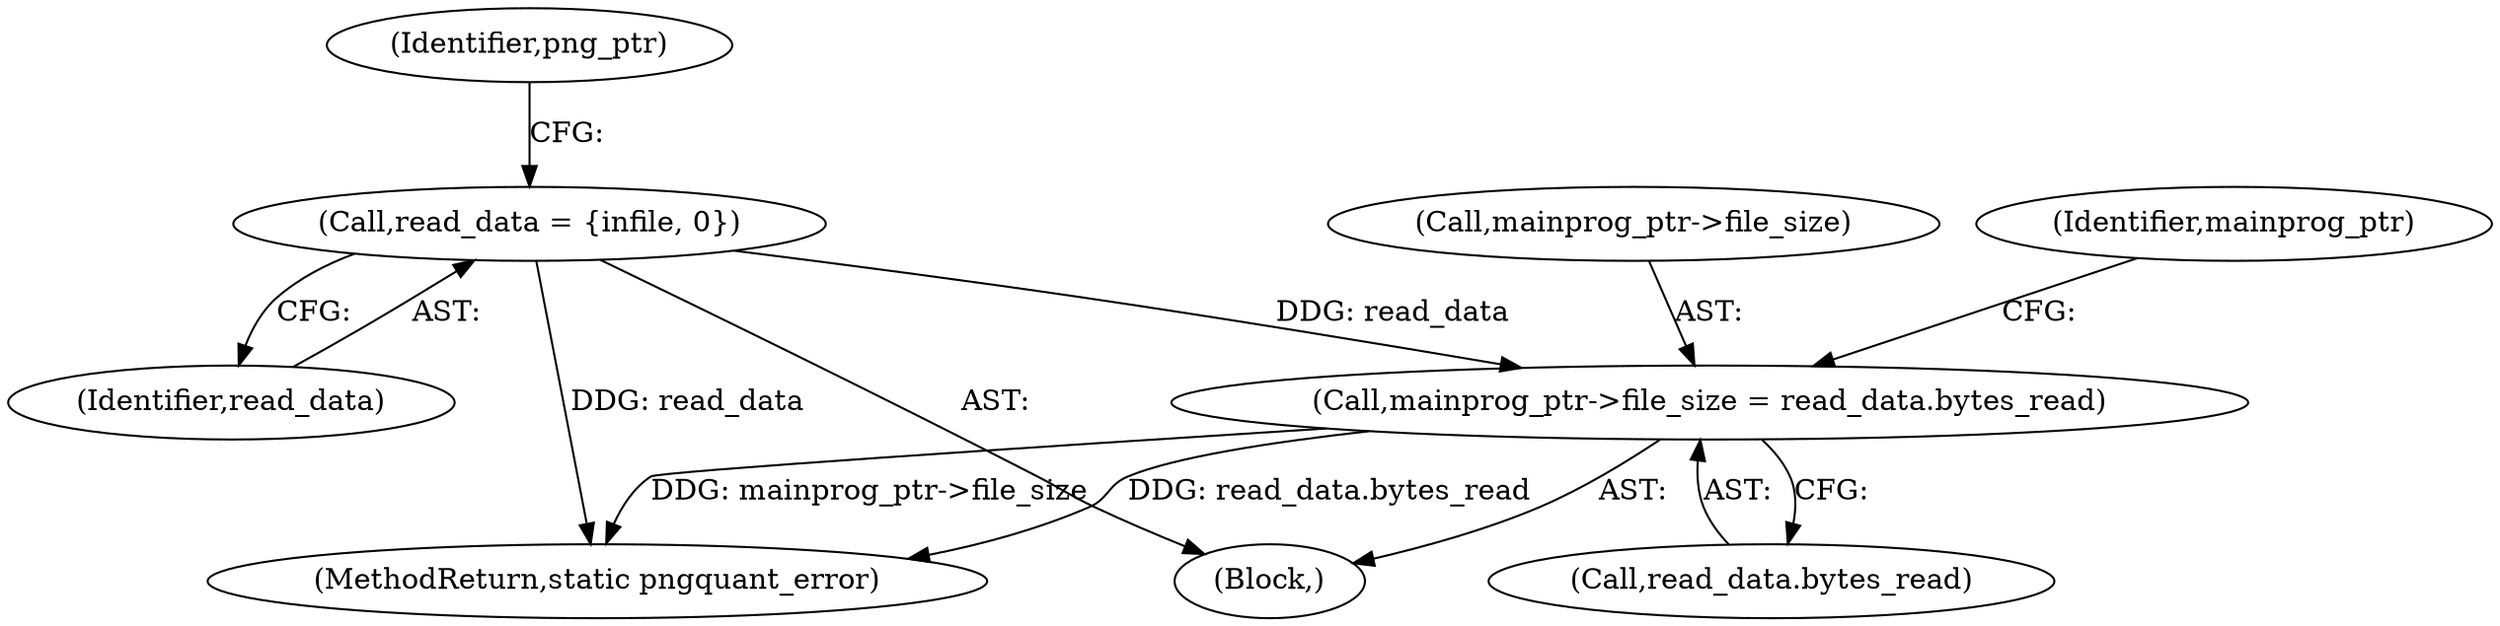 digraph "0_pngquant_b7c217680cda02dddced245d237ebe8c383be285@API" {
"1000675" [label="(Call,mainprog_ptr->file_size = read_data.bytes_read)"];
"1000200" [label="(Call,read_data = {infile, 0})"];
"1000200" [label="(Call,read_data = {infile, 0})"];
"1000675" [label="(Call,mainprog_ptr->file_size = read_data.bytes_read)"];
"1000203" [label="(Identifier,png_ptr)"];
"1000684" [label="(Identifier,mainprog_ptr)"];
"1000691" [label="(MethodReturn,static pngquant_error)"];
"1000676" [label="(Call,mainprog_ptr->file_size)"];
"1000201" [label="(Identifier,read_data)"];
"1000124" [label="(Block,)"];
"1000679" [label="(Call,read_data.bytes_read)"];
"1000675" -> "1000124"  [label="AST: "];
"1000675" -> "1000679"  [label="CFG: "];
"1000676" -> "1000675"  [label="AST: "];
"1000679" -> "1000675"  [label="AST: "];
"1000684" -> "1000675"  [label="CFG: "];
"1000675" -> "1000691"  [label="DDG: mainprog_ptr->file_size"];
"1000675" -> "1000691"  [label="DDG: read_data.bytes_read"];
"1000200" -> "1000675"  [label="DDG: read_data"];
"1000200" -> "1000124"  [label="AST: "];
"1000200" -> "1000201"  [label="CFG: "];
"1000201" -> "1000200"  [label="AST: "];
"1000203" -> "1000200"  [label="CFG: "];
"1000200" -> "1000691"  [label="DDG: read_data"];
}

